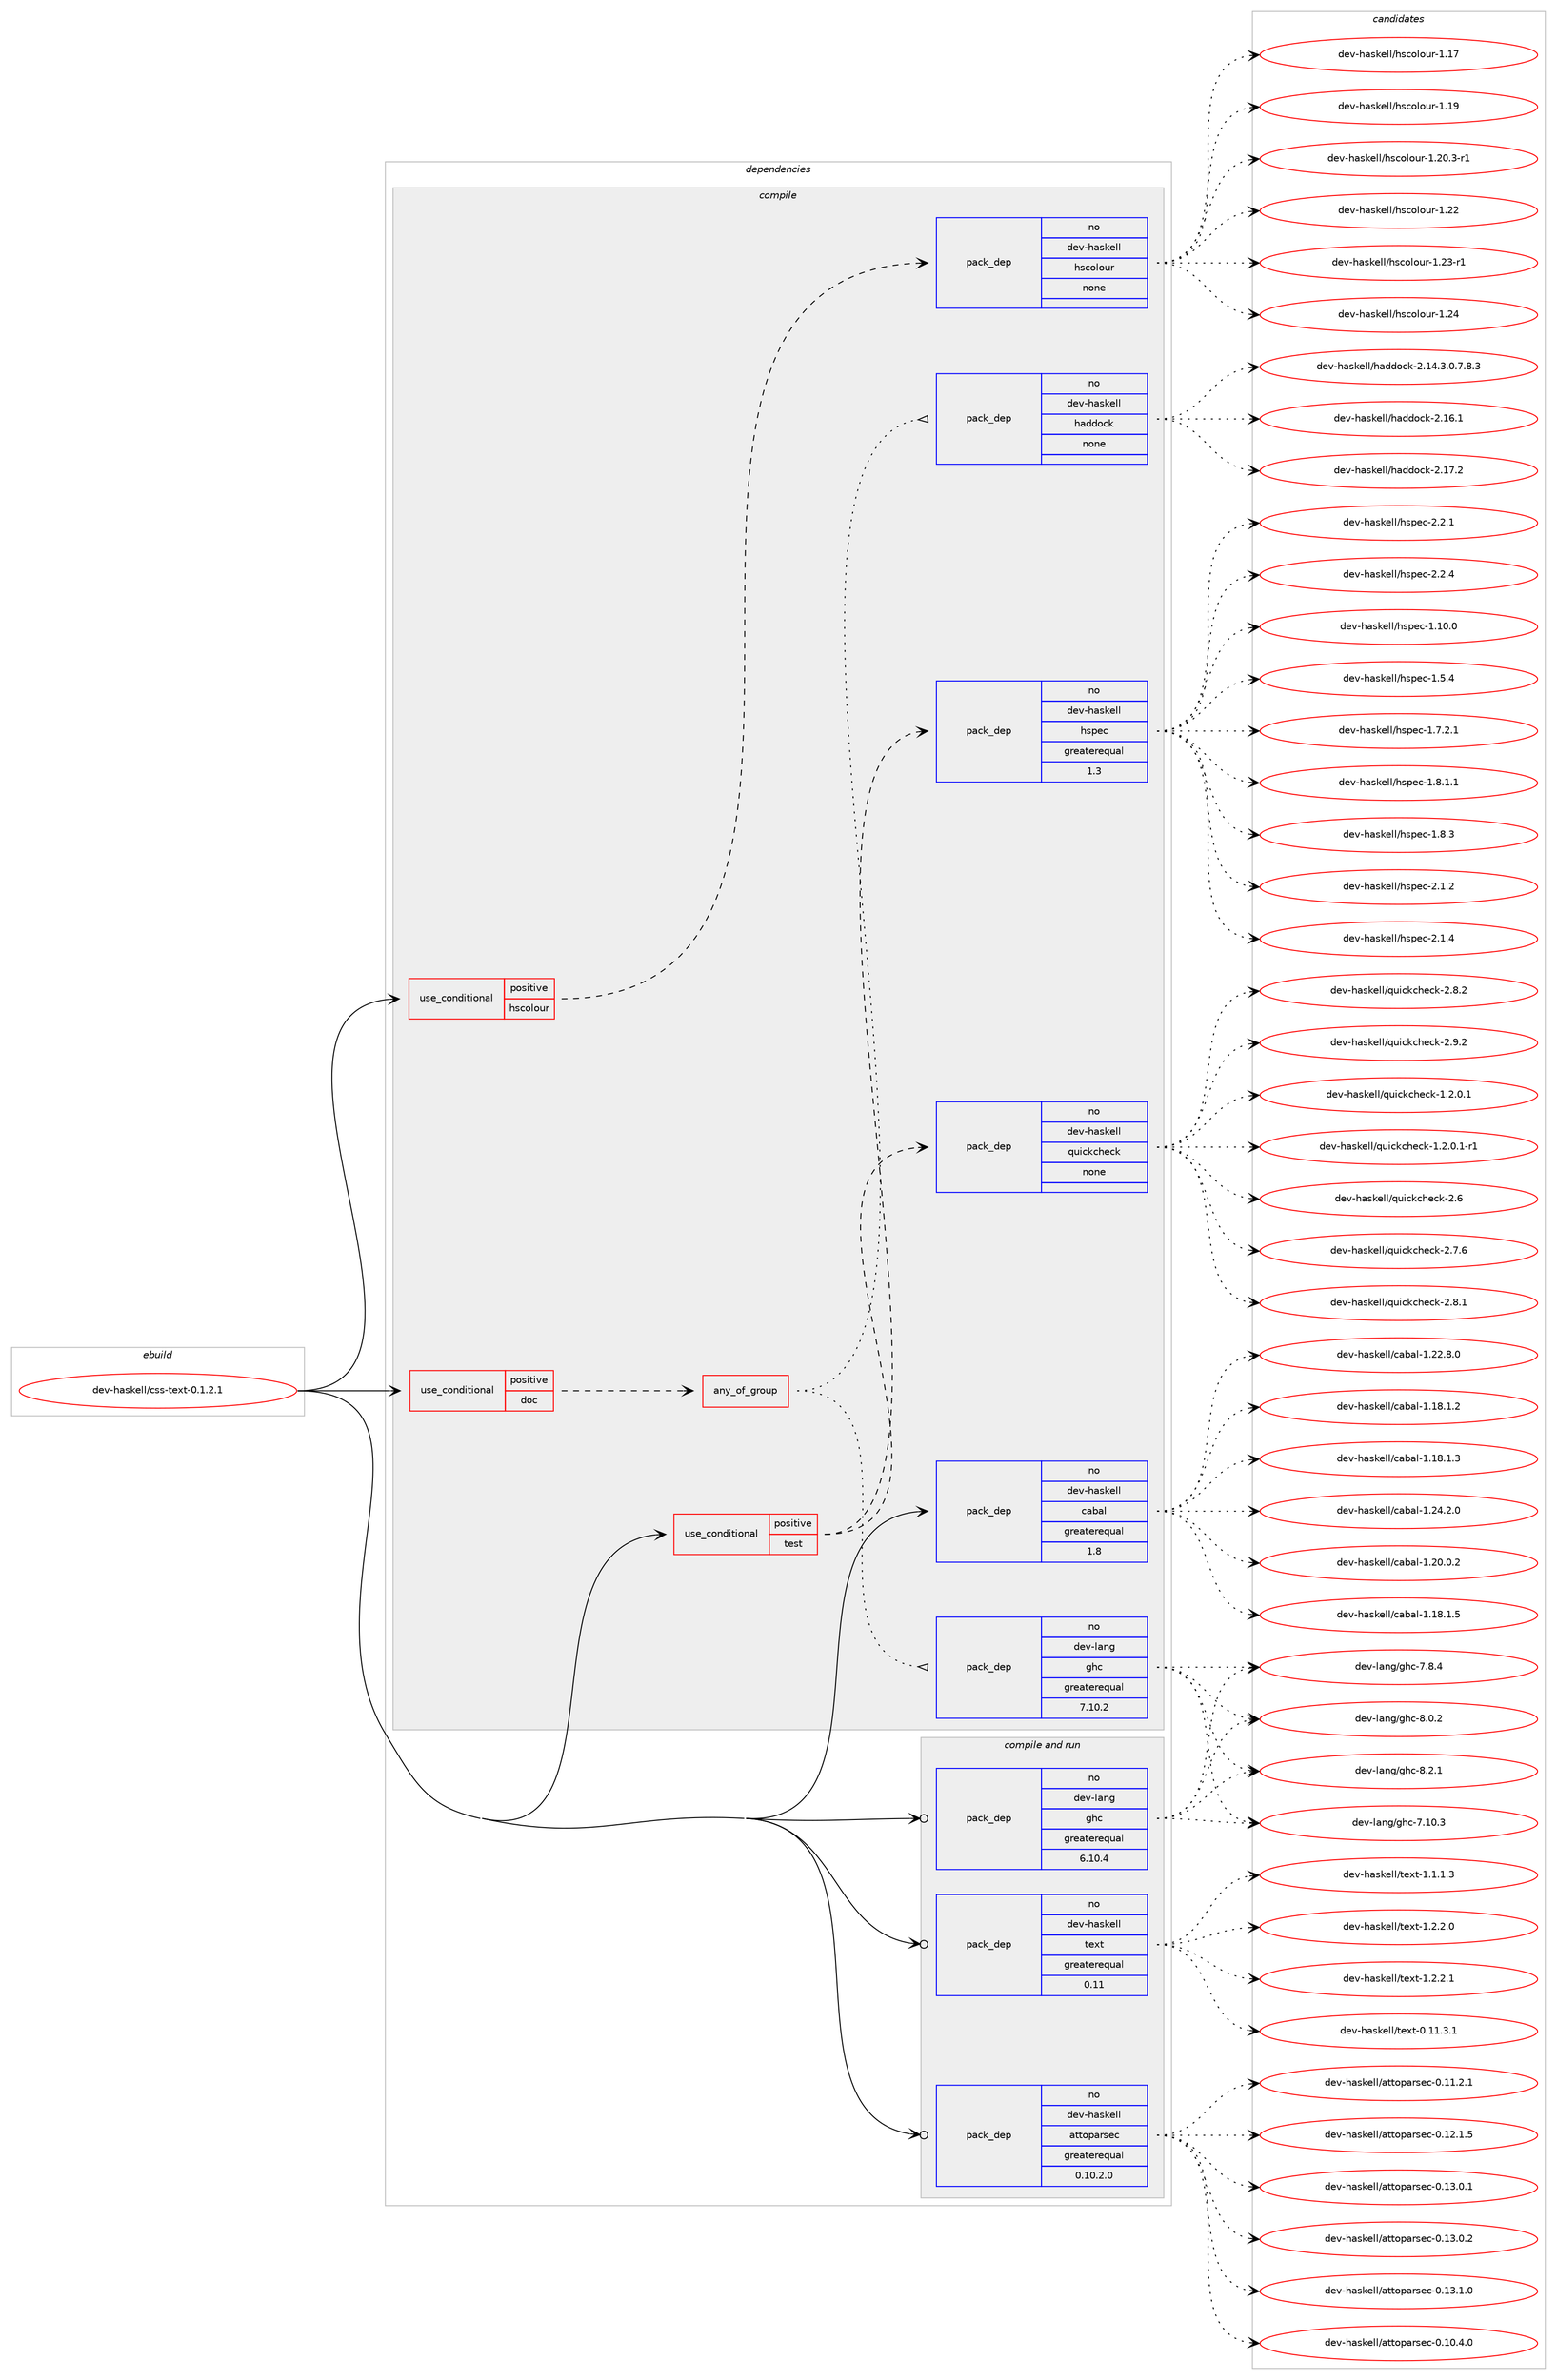 digraph prolog {

# *************
# Graph options
# *************

newrank=true;
concentrate=true;
compound=true;
graph [rankdir=LR,fontname=Helvetica,fontsize=10,ranksep=1.5];#, ranksep=2.5, nodesep=0.2];
edge  [arrowhead=vee];
node  [fontname=Helvetica,fontsize=10];

# **********
# The ebuild
# **********

subgraph cluster_leftcol {
color=gray;
rank=same;
label=<<i>ebuild</i>>;
id [label="dev-haskell/css-text-0.1.2.1", color=red, width=4, href="../dev-haskell/css-text-0.1.2.1.svg"];
}

# ****************
# The dependencies
# ****************

subgraph cluster_midcol {
color=gray;
label=<<i>dependencies</i>>;
subgraph cluster_compile {
fillcolor="#eeeeee";
style=filled;
label=<<i>compile</i>>;
subgraph cond18591 {
dependency78735 [label=<<TABLE BORDER="0" CELLBORDER="1" CELLSPACING="0" CELLPADDING="4"><TR><TD ROWSPAN="3" CELLPADDING="10">use_conditional</TD></TR><TR><TD>positive</TD></TR><TR><TD>doc</TD></TR></TABLE>>, shape=none, color=red];
subgraph any1880 {
dependency78736 [label=<<TABLE BORDER="0" CELLBORDER="1" CELLSPACING="0" CELLPADDING="4"><TR><TD CELLPADDING="10">any_of_group</TD></TR></TABLE>>, shape=none, color=red];subgraph pack58234 {
dependency78737 [label=<<TABLE BORDER="0" CELLBORDER="1" CELLSPACING="0" CELLPADDING="4" WIDTH="220"><TR><TD ROWSPAN="6" CELLPADDING="30">pack_dep</TD></TR><TR><TD WIDTH="110">no</TD></TR><TR><TD>dev-haskell</TD></TR><TR><TD>haddock</TD></TR><TR><TD>none</TD></TR><TR><TD></TD></TR></TABLE>>, shape=none, color=blue];
}
dependency78736:e -> dependency78737:w [weight=20,style="dotted",arrowhead="oinv"];
subgraph pack58235 {
dependency78738 [label=<<TABLE BORDER="0" CELLBORDER="1" CELLSPACING="0" CELLPADDING="4" WIDTH="220"><TR><TD ROWSPAN="6" CELLPADDING="30">pack_dep</TD></TR><TR><TD WIDTH="110">no</TD></TR><TR><TD>dev-lang</TD></TR><TR><TD>ghc</TD></TR><TR><TD>greaterequal</TD></TR><TR><TD>7.10.2</TD></TR></TABLE>>, shape=none, color=blue];
}
dependency78736:e -> dependency78738:w [weight=20,style="dotted",arrowhead="oinv"];
}
dependency78735:e -> dependency78736:w [weight=20,style="dashed",arrowhead="vee"];
}
id:e -> dependency78735:w [weight=20,style="solid",arrowhead="vee"];
subgraph cond18592 {
dependency78739 [label=<<TABLE BORDER="0" CELLBORDER="1" CELLSPACING="0" CELLPADDING="4"><TR><TD ROWSPAN="3" CELLPADDING="10">use_conditional</TD></TR><TR><TD>positive</TD></TR><TR><TD>hscolour</TD></TR></TABLE>>, shape=none, color=red];
subgraph pack58236 {
dependency78740 [label=<<TABLE BORDER="0" CELLBORDER="1" CELLSPACING="0" CELLPADDING="4" WIDTH="220"><TR><TD ROWSPAN="6" CELLPADDING="30">pack_dep</TD></TR><TR><TD WIDTH="110">no</TD></TR><TR><TD>dev-haskell</TD></TR><TR><TD>hscolour</TD></TR><TR><TD>none</TD></TR><TR><TD></TD></TR></TABLE>>, shape=none, color=blue];
}
dependency78739:e -> dependency78740:w [weight=20,style="dashed",arrowhead="vee"];
}
id:e -> dependency78739:w [weight=20,style="solid",arrowhead="vee"];
subgraph cond18593 {
dependency78741 [label=<<TABLE BORDER="0" CELLBORDER="1" CELLSPACING="0" CELLPADDING="4"><TR><TD ROWSPAN="3" CELLPADDING="10">use_conditional</TD></TR><TR><TD>positive</TD></TR><TR><TD>test</TD></TR></TABLE>>, shape=none, color=red];
subgraph pack58237 {
dependency78742 [label=<<TABLE BORDER="0" CELLBORDER="1" CELLSPACING="0" CELLPADDING="4" WIDTH="220"><TR><TD ROWSPAN="6" CELLPADDING="30">pack_dep</TD></TR><TR><TD WIDTH="110">no</TD></TR><TR><TD>dev-haskell</TD></TR><TR><TD>hspec</TD></TR><TR><TD>greaterequal</TD></TR><TR><TD>1.3</TD></TR></TABLE>>, shape=none, color=blue];
}
dependency78741:e -> dependency78742:w [weight=20,style="dashed",arrowhead="vee"];
subgraph pack58238 {
dependency78743 [label=<<TABLE BORDER="0" CELLBORDER="1" CELLSPACING="0" CELLPADDING="4" WIDTH="220"><TR><TD ROWSPAN="6" CELLPADDING="30">pack_dep</TD></TR><TR><TD WIDTH="110">no</TD></TR><TR><TD>dev-haskell</TD></TR><TR><TD>quickcheck</TD></TR><TR><TD>none</TD></TR><TR><TD></TD></TR></TABLE>>, shape=none, color=blue];
}
dependency78741:e -> dependency78743:w [weight=20,style="dashed",arrowhead="vee"];
}
id:e -> dependency78741:w [weight=20,style="solid",arrowhead="vee"];
subgraph pack58239 {
dependency78744 [label=<<TABLE BORDER="0" CELLBORDER="1" CELLSPACING="0" CELLPADDING="4" WIDTH="220"><TR><TD ROWSPAN="6" CELLPADDING="30">pack_dep</TD></TR><TR><TD WIDTH="110">no</TD></TR><TR><TD>dev-haskell</TD></TR><TR><TD>cabal</TD></TR><TR><TD>greaterequal</TD></TR><TR><TD>1.8</TD></TR></TABLE>>, shape=none, color=blue];
}
id:e -> dependency78744:w [weight=20,style="solid",arrowhead="vee"];
}
subgraph cluster_compileandrun {
fillcolor="#eeeeee";
style=filled;
label=<<i>compile and run</i>>;
subgraph pack58240 {
dependency78745 [label=<<TABLE BORDER="0" CELLBORDER="1" CELLSPACING="0" CELLPADDING="4" WIDTH="220"><TR><TD ROWSPAN="6" CELLPADDING="30">pack_dep</TD></TR><TR><TD WIDTH="110">no</TD></TR><TR><TD>dev-haskell</TD></TR><TR><TD>attoparsec</TD></TR><TR><TD>greaterequal</TD></TR><TR><TD>0.10.2.0</TD></TR></TABLE>>, shape=none, color=blue];
}
id:e -> dependency78745:w [weight=20,style="solid",arrowhead="odotvee"];
subgraph pack58241 {
dependency78746 [label=<<TABLE BORDER="0" CELLBORDER="1" CELLSPACING="0" CELLPADDING="4" WIDTH="220"><TR><TD ROWSPAN="6" CELLPADDING="30">pack_dep</TD></TR><TR><TD WIDTH="110">no</TD></TR><TR><TD>dev-haskell</TD></TR><TR><TD>text</TD></TR><TR><TD>greaterequal</TD></TR><TR><TD>0.11</TD></TR></TABLE>>, shape=none, color=blue];
}
id:e -> dependency78746:w [weight=20,style="solid",arrowhead="odotvee"];
subgraph pack58242 {
dependency78747 [label=<<TABLE BORDER="0" CELLBORDER="1" CELLSPACING="0" CELLPADDING="4" WIDTH="220"><TR><TD ROWSPAN="6" CELLPADDING="30">pack_dep</TD></TR><TR><TD WIDTH="110">no</TD></TR><TR><TD>dev-lang</TD></TR><TR><TD>ghc</TD></TR><TR><TD>greaterequal</TD></TR><TR><TD>6.10.4</TD></TR></TABLE>>, shape=none, color=blue];
}
id:e -> dependency78747:w [weight=20,style="solid",arrowhead="odotvee"];
}
subgraph cluster_run {
fillcolor="#eeeeee";
style=filled;
label=<<i>run</i>>;
}
}

# **************
# The candidates
# **************

subgraph cluster_choices {
rank=same;
color=gray;
label=<<i>candidates</i>>;

subgraph choice58234 {
color=black;
nodesep=1;
choice1001011184510497115107101108108471049710010011199107455046495246514648465546564651 [label="dev-haskell/haddock-2.14.3.0.7.8.3", color=red, width=4,href="../dev-haskell/haddock-2.14.3.0.7.8.3.svg"];
choice100101118451049711510710110810847104971001001119910745504649544649 [label="dev-haskell/haddock-2.16.1", color=red, width=4,href="../dev-haskell/haddock-2.16.1.svg"];
choice100101118451049711510710110810847104971001001119910745504649554650 [label="dev-haskell/haddock-2.17.2", color=red, width=4,href="../dev-haskell/haddock-2.17.2.svg"];
dependency78737:e -> choice1001011184510497115107101108108471049710010011199107455046495246514648465546564651:w [style=dotted,weight="100"];
dependency78737:e -> choice100101118451049711510710110810847104971001001119910745504649544649:w [style=dotted,weight="100"];
dependency78737:e -> choice100101118451049711510710110810847104971001001119910745504649554650:w [style=dotted,weight="100"];
}
subgraph choice58235 {
color=black;
nodesep=1;
choice1001011184510897110103471031049945554649484651 [label="dev-lang/ghc-7.10.3", color=red, width=4,href="../dev-lang/ghc-7.10.3.svg"];
choice10010111845108971101034710310499455546564652 [label="dev-lang/ghc-7.8.4", color=red, width=4,href="../dev-lang/ghc-7.8.4.svg"];
choice10010111845108971101034710310499455646484650 [label="dev-lang/ghc-8.0.2", color=red, width=4,href="../dev-lang/ghc-8.0.2.svg"];
choice10010111845108971101034710310499455646504649 [label="dev-lang/ghc-8.2.1", color=red, width=4,href="../dev-lang/ghc-8.2.1.svg"];
dependency78738:e -> choice1001011184510897110103471031049945554649484651:w [style=dotted,weight="100"];
dependency78738:e -> choice10010111845108971101034710310499455546564652:w [style=dotted,weight="100"];
dependency78738:e -> choice10010111845108971101034710310499455646484650:w [style=dotted,weight="100"];
dependency78738:e -> choice10010111845108971101034710310499455646504649:w [style=dotted,weight="100"];
}
subgraph choice58236 {
color=black;
nodesep=1;
choice100101118451049711510710110810847104115991111081111171144549464955 [label="dev-haskell/hscolour-1.17", color=red, width=4,href="../dev-haskell/hscolour-1.17.svg"];
choice100101118451049711510710110810847104115991111081111171144549464957 [label="dev-haskell/hscolour-1.19", color=red, width=4,href="../dev-haskell/hscolour-1.19.svg"];
choice10010111845104971151071011081084710411599111108111117114454946504846514511449 [label="dev-haskell/hscolour-1.20.3-r1", color=red, width=4,href="../dev-haskell/hscolour-1.20.3-r1.svg"];
choice100101118451049711510710110810847104115991111081111171144549465050 [label="dev-haskell/hscolour-1.22", color=red, width=4,href="../dev-haskell/hscolour-1.22.svg"];
choice1001011184510497115107101108108471041159911110811111711445494650514511449 [label="dev-haskell/hscolour-1.23-r1", color=red, width=4,href="../dev-haskell/hscolour-1.23-r1.svg"];
choice100101118451049711510710110810847104115991111081111171144549465052 [label="dev-haskell/hscolour-1.24", color=red, width=4,href="../dev-haskell/hscolour-1.24.svg"];
dependency78740:e -> choice100101118451049711510710110810847104115991111081111171144549464955:w [style=dotted,weight="100"];
dependency78740:e -> choice100101118451049711510710110810847104115991111081111171144549464957:w [style=dotted,weight="100"];
dependency78740:e -> choice10010111845104971151071011081084710411599111108111117114454946504846514511449:w [style=dotted,weight="100"];
dependency78740:e -> choice100101118451049711510710110810847104115991111081111171144549465050:w [style=dotted,weight="100"];
dependency78740:e -> choice1001011184510497115107101108108471041159911110811111711445494650514511449:w [style=dotted,weight="100"];
dependency78740:e -> choice100101118451049711510710110810847104115991111081111171144549465052:w [style=dotted,weight="100"];
}
subgraph choice58237 {
color=black;
nodesep=1;
choice1001011184510497115107101108108471041151121019945494649484648 [label="dev-haskell/hspec-1.10.0", color=red, width=4,href="../dev-haskell/hspec-1.10.0.svg"];
choice10010111845104971151071011081084710411511210199454946534652 [label="dev-haskell/hspec-1.5.4", color=red, width=4,href="../dev-haskell/hspec-1.5.4.svg"];
choice100101118451049711510710110810847104115112101994549465546504649 [label="dev-haskell/hspec-1.7.2.1", color=red, width=4,href="../dev-haskell/hspec-1.7.2.1.svg"];
choice100101118451049711510710110810847104115112101994549465646494649 [label="dev-haskell/hspec-1.8.1.1", color=red, width=4,href="../dev-haskell/hspec-1.8.1.1.svg"];
choice10010111845104971151071011081084710411511210199454946564651 [label="dev-haskell/hspec-1.8.3", color=red, width=4,href="../dev-haskell/hspec-1.8.3.svg"];
choice10010111845104971151071011081084710411511210199455046494650 [label="dev-haskell/hspec-2.1.2", color=red, width=4,href="../dev-haskell/hspec-2.1.2.svg"];
choice10010111845104971151071011081084710411511210199455046494652 [label="dev-haskell/hspec-2.1.4", color=red, width=4,href="../dev-haskell/hspec-2.1.4.svg"];
choice10010111845104971151071011081084710411511210199455046504649 [label="dev-haskell/hspec-2.2.1", color=red, width=4,href="../dev-haskell/hspec-2.2.1.svg"];
choice10010111845104971151071011081084710411511210199455046504652 [label="dev-haskell/hspec-2.2.4", color=red, width=4,href="../dev-haskell/hspec-2.2.4.svg"];
dependency78742:e -> choice1001011184510497115107101108108471041151121019945494649484648:w [style=dotted,weight="100"];
dependency78742:e -> choice10010111845104971151071011081084710411511210199454946534652:w [style=dotted,weight="100"];
dependency78742:e -> choice100101118451049711510710110810847104115112101994549465546504649:w [style=dotted,weight="100"];
dependency78742:e -> choice100101118451049711510710110810847104115112101994549465646494649:w [style=dotted,weight="100"];
dependency78742:e -> choice10010111845104971151071011081084710411511210199454946564651:w [style=dotted,weight="100"];
dependency78742:e -> choice10010111845104971151071011081084710411511210199455046494650:w [style=dotted,weight="100"];
dependency78742:e -> choice10010111845104971151071011081084710411511210199455046494652:w [style=dotted,weight="100"];
dependency78742:e -> choice10010111845104971151071011081084710411511210199455046504649:w [style=dotted,weight="100"];
dependency78742:e -> choice10010111845104971151071011081084710411511210199455046504652:w [style=dotted,weight="100"];
}
subgraph choice58238 {
color=black;
nodesep=1;
choice1001011184510497115107101108108471131171059910799104101991074549465046484649 [label="dev-haskell/quickcheck-1.2.0.1", color=red, width=4,href="../dev-haskell/quickcheck-1.2.0.1.svg"];
choice10010111845104971151071011081084711311710599107991041019910745494650464846494511449 [label="dev-haskell/quickcheck-1.2.0.1-r1", color=red, width=4,href="../dev-haskell/quickcheck-1.2.0.1-r1.svg"];
choice10010111845104971151071011081084711311710599107991041019910745504654 [label="dev-haskell/quickcheck-2.6", color=red, width=4,href="../dev-haskell/quickcheck-2.6.svg"];
choice100101118451049711510710110810847113117105991079910410199107455046554654 [label="dev-haskell/quickcheck-2.7.6", color=red, width=4,href="../dev-haskell/quickcheck-2.7.6.svg"];
choice100101118451049711510710110810847113117105991079910410199107455046564649 [label="dev-haskell/quickcheck-2.8.1", color=red, width=4,href="../dev-haskell/quickcheck-2.8.1.svg"];
choice100101118451049711510710110810847113117105991079910410199107455046564650 [label="dev-haskell/quickcheck-2.8.2", color=red, width=4,href="../dev-haskell/quickcheck-2.8.2.svg"];
choice100101118451049711510710110810847113117105991079910410199107455046574650 [label="dev-haskell/quickcheck-2.9.2", color=red, width=4,href="../dev-haskell/quickcheck-2.9.2.svg"];
dependency78743:e -> choice1001011184510497115107101108108471131171059910799104101991074549465046484649:w [style=dotted,weight="100"];
dependency78743:e -> choice10010111845104971151071011081084711311710599107991041019910745494650464846494511449:w [style=dotted,weight="100"];
dependency78743:e -> choice10010111845104971151071011081084711311710599107991041019910745504654:w [style=dotted,weight="100"];
dependency78743:e -> choice100101118451049711510710110810847113117105991079910410199107455046554654:w [style=dotted,weight="100"];
dependency78743:e -> choice100101118451049711510710110810847113117105991079910410199107455046564649:w [style=dotted,weight="100"];
dependency78743:e -> choice100101118451049711510710110810847113117105991079910410199107455046564650:w [style=dotted,weight="100"];
dependency78743:e -> choice100101118451049711510710110810847113117105991079910410199107455046574650:w [style=dotted,weight="100"];
}
subgraph choice58239 {
color=black;
nodesep=1;
choice10010111845104971151071011081084799979897108454946495646494650 [label="dev-haskell/cabal-1.18.1.2", color=red, width=4,href="../dev-haskell/cabal-1.18.1.2.svg"];
choice10010111845104971151071011081084799979897108454946495646494651 [label="dev-haskell/cabal-1.18.1.3", color=red, width=4,href="../dev-haskell/cabal-1.18.1.3.svg"];
choice10010111845104971151071011081084799979897108454946495646494653 [label="dev-haskell/cabal-1.18.1.5", color=red, width=4,href="../dev-haskell/cabal-1.18.1.5.svg"];
choice10010111845104971151071011081084799979897108454946504846484650 [label="dev-haskell/cabal-1.20.0.2", color=red, width=4,href="../dev-haskell/cabal-1.20.0.2.svg"];
choice10010111845104971151071011081084799979897108454946505046564648 [label="dev-haskell/cabal-1.22.8.0", color=red, width=4,href="../dev-haskell/cabal-1.22.8.0.svg"];
choice10010111845104971151071011081084799979897108454946505246504648 [label="dev-haskell/cabal-1.24.2.0", color=red, width=4,href="../dev-haskell/cabal-1.24.2.0.svg"];
dependency78744:e -> choice10010111845104971151071011081084799979897108454946495646494650:w [style=dotted,weight="100"];
dependency78744:e -> choice10010111845104971151071011081084799979897108454946495646494651:w [style=dotted,weight="100"];
dependency78744:e -> choice10010111845104971151071011081084799979897108454946495646494653:w [style=dotted,weight="100"];
dependency78744:e -> choice10010111845104971151071011081084799979897108454946504846484650:w [style=dotted,weight="100"];
dependency78744:e -> choice10010111845104971151071011081084799979897108454946505046564648:w [style=dotted,weight="100"];
dependency78744:e -> choice10010111845104971151071011081084799979897108454946505246504648:w [style=dotted,weight="100"];
}
subgraph choice58240 {
color=black;
nodesep=1;
choice100101118451049711510710110810847971161161111129711411510199454846494846524648 [label="dev-haskell/attoparsec-0.10.4.0", color=red, width=4,href="../dev-haskell/attoparsec-0.10.4.0.svg"];
choice100101118451049711510710110810847971161161111129711411510199454846494946504649 [label="dev-haskell/attoparsec-0.11.2.1", color=red, width=4,href="../dev-haskell/attoparsec-0.11.2.1.svg"];
choice100101118451049711510710110810847971161161111129711411510199454846495046494653 [label="dev-haskell/attoparsec-0.12.1.5", color=red, width=4,href="../dev-haskell/attoparsec-0.12.1.5.svg"];
choice100101118451049711510710110810847971161161111129711411510199454846495146484649 [label="dev-haskell/attoparsec-0.13.0.1", color=red, width=4,href="../dev-haskell/attoparsec-0.13.0.1.svg"];
choice100101118451049711510710110810847971161161111129711411510199454846495146484650 [label="dev-haskell/attoparsec-0.13.0.2", color=red, width=4,href="../dev-haskell/attoparsec-0.13.0.2.svg"];
choice100101118451049711510710110810847971161161111129711411510199454846495146494648 [label="dev-haskell/attoparsec-0.13.1.0", color=red, width=4,href="../dev-haskell/attoparsec-0.13.1.0.svg"];
dependency78745:e -> choice100101118451049711510710110810847971161161111129711411510199454846494846524648:w [style=dotted,weight="100"];
dependency78745:e -> choice100101118451049711510710110810847971161161111129711411510199454846494946504649:w [style=dotted,weight="100"];
dependency78745:e -> choice100101118451049711510710110810847971161161111129711411510199454846495046494653:w [style=dotted,weight="100"];
dependency78745:e -> choice100101118451049711510710110810847971161161111129711411510199454846495146484649:w [style=dotted,weight="100"];
dependency78745:e -> choice100101118451049711510710110810847971161161111129711411510199454846495146484650:w [style=dotted,weight="100"];
dependency78745:e -> choice100101118451049711510710110810847971161161111129711411510199454846495146494648:w [style=dotted,weight="100"];
}
subgraph choice58241 {
color=black;
nodesep=1;
choice100101118451049711510710110810847116101120116454846494946514649 [label="dev-haskell/text-0.11.3.1", color=red, width=4,href="../dev-haskell/text-0.11.3.1.svg"];
choice1001011184510497115107101108108471161011201164549464946494651 [label="dev-haskell/text-1.1.1.3", color=red, width=4,href="../dev-haskell/text-1.1.1.3.svg"];
choice1001011184510497115107101108108471161011201164549465046504648 [label="dev-haskell/text-1.2.2.0", color=red, width=4,href="../dev-haskell/text-1.2.2.0.svg"];
choice1001011184510497115107101108108471161011201164549465046504649 [label="dev-haskell/text-1.2.2.1", color=red, width=4,href="../dev-haskell/text-1.2.2.1.svg"];
dependency78746:e -> choice100101118451049711510710110810847116101120116454846494946514649:w [style=dotted,weight="100"];
dependency78746:e -> choice1001011184510497115107101108108471161011201164549464946494651:w [style=dotted,weight="100"];
dependency78746:e -> choice1001011184510497115107101108108471161011201164549465046504648:w [style=dotted,weight="100"];
dependency78746:e -> choice1001011184510497115107101108108471161011201164549465046504649:w [style=dotted,weight="100"];
}
subgraph choice58242 {
color=black;
nodesep=1;
choice1001011184510897110103471031049945554649484651 [label="dev-lang/ghc-7.10.3", color=red, width=4,href="../dev-lang/ghc-7.10.3.svg"];
choice10010111845108971101034710310499455546564652 [label="dev-lang/ghc-7.8.4", color=red, width=4,href="../dev-lang/ghc-7.8.4.svg"];
choice10010111845108971101034710310499455646484650 [label="dev-lang/ghc-8.0.2", color=red, width=4,href="../dev-lang/ghc-8.0.2.svg"];
choice10010111845108971101034710310499455646504649 [label="dev-lang/ghc-8.2.1", color=red, width=4,href="../dev-lang/ghc-8.2.1.svg"];
dependency78747:e -> choice1001011184510897110103471031049945554649484651:w [style=dotted,weight="100"];
dependency78747:e -> choice10010111845108971101034710310499455546564652:w [style=dotted,weight="100"];
dependency78747:e -> choice10010111845108971101034710310499455646484650:w [style=dotted,weight="100"];
dependency78747:e -> choice10010111845108971101034710310499455646504649:w [style=dotted,weight="100"];
}
}

}
